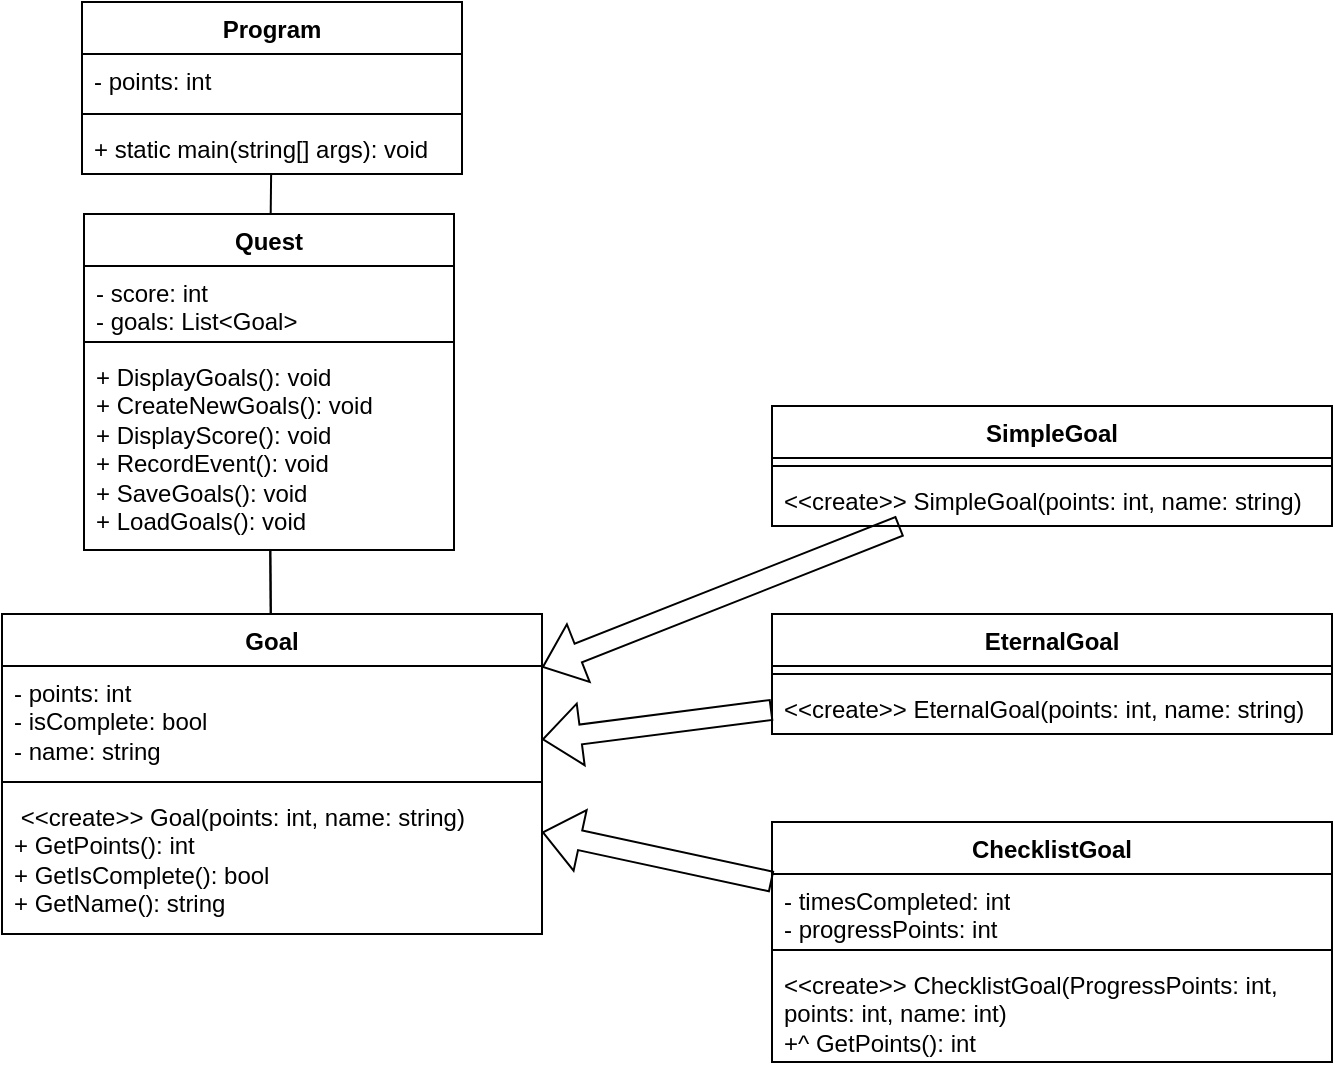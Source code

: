 <mxfile version="24.5.5" type="google">
  <diagram name="Page-1" id="n1rNiQ9thlRifEmH6ZNO">
    <mxGraphModel grid="1" page="1" gridSize="10" guides="1" tooltips="1" connect="1" arrows="1" fold="1" pageScale="1" pageWidth="850" pageHeight="1100" math="0" shadow="0">
      <root>
        <mxCell id="0" />
        <mxCell id="1" parent="0" />
        <mxCell id="yyonHUn1wAPgQbhQMGTY-1" value="Program" style="swimlane;fontStyle=1;align=center;verticalAlign=top;childLayout=stackLayout;horizontal=1;startSize=26;horizontalStack=0;resizeParent=1;resizeParentMax=0;resizeLast=0;collapsible=1;marginBottom=0;whiteSpace=wrap;html=1;" vertex="1" parent="1">
          <mxGeometry x="115" y="34" width="190" height="86" as="geometry" />
        </mxCell>
        <mxCell id="yyonHUn1wAPgQbhQMGTY-2" value="- points: int" style="text;strokeColor=none;fillColor=none;align=left;verticalAlign=top;spacingLeft=4;spacingRight=4;overflow=hidden;rotatable=0;points=[[0,0.5],[1,0.5]];portConstraint=eastwest;whiteSpace=wrap;html=1;" vertex="1" parent="yyonHUn1wAPgQbhQMGTY-1">
          <mxGeometry y="26" width="190" height="26" as="geometry" />
        </mxCell>
        <mxCell id="yyonHUn1wAPgQbhQMGTY-3" value="" style="line;strokeWidth=1;fillColor=none;align=left;verticalAlign=middle;spacingTop=-1;spacingLeft=3;spacingRight=3;rotatable=0;labelPosition=right;points=[];portConstraint=eastwest;strokeColor=inherit;" vertex="1" parent="yyonHUn1wAPgQbhQMGTY-1">
          <mxGeometry y="52" width="190" height="8" as="geometry" />
        </mxCell>
        <mxCell id="yyonHUn1wAPgQbhQMGTY-4" value="+ static main(string[] args): void" style="text;strokeColor=none;fillColor=none;align=left;verticalAlign=top;spacingLeft=4;spacingRight=4;overflow=hidden;rotatable=0;points=[[0,0.5],[1,0.5]];portConstraint=eastwest;whiteSpace=wrap;html=1;" vertex="1" parent="yyonHUn1wAPgQbhQMGTY-1">
          <mxGeometry y="60" width="190" height="26" as="geometry" />
        </mxCell>
        <mxCell id="yyonHUn1wAPgQbhQMGTY-5" value="Goal" style="swimlane;fontStyle=1;align=center;verticalAlign=top;childLayout=stackLayout;horizontal=1;startSize=26;horizontalStack=0;resizeParent=1;resizeParentMax=0;resizeLast=0;collapsible=1;marginBottom=0;whiteSpace=wrap;html=1;" vertex="1" parent="1">
          <mxGeometry x="75" y="340" width="270" height="160" as="geometry" />
        </mxCell>
        <mxCell id="yyonHUn1wAPgQbhQMGTY-6" value="- points: int&lt;div&gt;- isComplete: bool&lt;/div&gt;&lt;div&gt;- name: string&lt;/div&gt;&lt;div&gt;&lt;br&gt;&lt;/div&gt;" style="text;strokeColor=none;fillColor=none;align=left;verticalAlign=top;spacingLeft=4;spacingRight=4;overflow=hidden;rotatable=0;points=[[0,0.5],[1,0.5]];portConstraint=eastwest;whiteSpace=wrap;html=1;" vertex="1" parent="yyonHUn1wAPgQbhQMGTY-5">
          <mxGeometry y="26" width="270" height="54" as="geometry" />
        </mxCell>
        <mxCell id="yyonHUn1wAPgQbhQMGTY-7" value="" style="line;strokeWidth=1;fillColor=none;align=left;verticalAlign=middle;spacingTop=-1;spacingLeft=3;spacingRight=3;rotatable=0;labelPosition=right;points=[];portConstraint=eastwest;strokeColor=inherit;" vertex="1" parent="yyonHUn1wAPgQbhQMGTY-5">
          <mxGeometry y="80" width="270" height="8" as="geometry" />
        </mxCell>
        <mxCell id="yyonHUn1wAPgQbhQMGTY-8" value="&lt;div&gt;&lt;span style=&quot;background-color: initial;&quot;&gt;&amp;nbsp;&amp;lt;&amp;lt;create&amp;gt;&amp;gt; Goal(points: int, name: string)&lt;/span&gt;&lt;/div&gt;&lt;div&gt;&lt;span style=&quot;background-color: initial;&quot;&gt;+ GetPoints(): int&lt;/span&gt;&lt;/div&gt;&lt;div&gt;&lt;span style=&quot;background-color: initial;&quot;&gt;+ GetIsComplete(): bool&lt;/span&gt;&lt;/div&gt;&lt;div&gt;&lt;span style=&quot;background-color: initial;&quot;&gt;+ GetName(): string&lt;/span&gt;&lt;/div&gt;" style="text;strokeColor=none;fillColor=none;align=left;verticalAlign=top;spacingLeft=4;spacingRight=4;overflow=hidden;rotatable=0;points=[[0,0.5],[1,0.5]];portConstraint=eastwest;whiteSpace=wrap;html=1;" vertex="1" parent="yyonHUn1wAPgQbhQMGTY-5">
          <mxGeometry y="88" width="270" height="72" as="geometry" />
        </mxCell>
        <mxCell id="yyonHUn1wAPgQbhQMGTY-9" value="SimpleGoal" style="swimlane;fontStyle=1;align=center;verticalAlign=top;childLayout=stackLayout;horizontal=1;startSize=26;horizontalStack=0;resizeParent=1;resizeParentMax=0;resizeLast=0;collapsible=1;marginBottom=0;whiteSpace=wrap;html=1;" vertex="1" parent="1">
          <mxGeometry x="460" y="236" width="280" height="60" as="geometry" />
        </mxCell>
        <mxCell id="yyonHUn1wAPgQbhQMGTY-11" value="" style="line;strokeWidth=1;fillColor=none;align=left;verticalAlign=middle;spacingTop=-1;spacingLeft=3;spacingRight=3;rotatable=0;labelPosition=right;points=[];portConstraint=eastwest;strokeColor=inherit;" vertex="1" parent="yyonHUn1wAPgQbhQMGTY-9">
          <mxGeometry y="26" width="280" height="8" as="geometry" />
        </mxCell>
        <mxCell id="yyonHUn1wAPgQbhQMGTY-12" value="&amp;lt;&amp;lt;create&amp;gt;&amp;gt; SimpleGoal(points: int, name: string&lt;span style=&quot;background-color: initial;&quot;&gt;)&lt;/span&gt;" style="text;strokeColor=none;fillColor=none;align=left;verticalAlign=top;spacingLeft=4;spacingRight=4;overflow=hidden;rotatable=0;points=[[0,0.5],[1,0.5]];portConstraint=eastwest;whiteSpace=wrap;html=1;" vertex="1" parent="yyonHUn1wAPgQbhQMGTY-9">
          <mxGeometry y="34" width="280" height="26" as="geometry" />
        </mxCell>
        <mxCell id="yyonHUn1wAPgQbhQMGTY-13" value="EternalGoal" style="swimlane;fontStyle=1;align=center;verticalAlign=top;childLayout=stackLayout;horizontal=1;startSize=26;horizontalStack=0;resizeParent=1;resizeParentMax=0;resizeLast=0;collapsible=1;marginBottom=0;whiteSpace=wrap;html=1;" vertex="1" parent="1">
          <mxGeometry x="460" y="340" width="280" height="60" as="geometry" />
        </mxCell>
        <mxCell id="yyonHUn1wAPgQbhQMGTY-15" value="" style="line;strokeWidth=1;fillColor=none;align=left;verticalAlign=middle;spacingTop=-1;spacingLeft=3;spacingRight=3;rotatable=0;labelPosition=right;points=[];portConstraint=eastwest;strokeColor=inherit;" vertex="1" parent="yyonHUn1wAPgQbhQMGTY-13">
          <mxGeometry y="26" width="280" height="8" as="geometry" />
        </mxCell>
        <mxCell id="yyonHUn1wAPgQbhQMGTY-16" value="&amp;lt;&amp;lt;create&amp;gt;&amp;gt; EternalGoal(points: int, name: string)" style="text;strokeColor=none;fillColor=none;align=left;verticalAlign=top;spacingLeft=4;spacingRight=4;overflow=hidden;rotatable=0;points=[[0,0.5],[1,0.5]];portConstraint=eastwest;whiteSpace=wrap;html=1;" vertex="1" parent="yyonHUn1wAPgQbhQMGTY-13">
          <mxGeometry y="34" width="280" height="26" as="geometry" />
        </mxCell>
        <mxCell id="yyonHUn1wAPgQbhQMGTY-17" value="ChecklistGoal" style="swimlane;fontStyle=1;align=center;verticalAlign=top;childLayout=stackLayout;horizontal=1;startSize=26;horizontalStack=0;resizeParent=1;resizeParentMax=0;resizeLast=0;collapsible=1;marginBottom=0;whiteSpace=wrap;html=1;" vertex="1" parent="1">
          <mxGeometry x="460" y="444" width="280" height="120" as="geometry" />
        </mxCell>
        <mxCell id="yyonHUn1wAPgQbhQMGTY-18" value="- timesCompleted: int&lt;div&gt;- progressPoints: int&lt;/div&gt;" style="text;strokeColor=none;fillColor=none;align=left;verticalAlign=top;spacingLeft=4;spacingRight=4;overflow=hidden;rotatable=0;points=[[0,0.5],[1,0.5]];portConstraint=eastwest;whiteSpace=wrap;html=1;" vertex="1" parent="yyonHUn1wAPgQbhQMGTY-17">
          <mxGeometry y="26" width="280" height="34" as="geometry" />
        </mxCell>
        <mxCell id="yyonHUn1wAPgQbhQMGTY-19" value="" style="line;strokeWidth=1;fillColor=none;align=left;verticalAlign=middle;spacingTop=-1;spacingLeft=3;spacingRight=3;rotatable=0;labelPosition=right;points=[];portConstraint=eastwest;strokeColor=inherit;" vertex="1" parent="yyonHUn1wAPgQbhQMGTY-17">
          <mxGeometry y="60" width="280" height="8" as="geometry" />
        </mxCell>
        <mxCell id="yyonHUn1wAPgQbhQMGTY-20" value="&amp;lt;&amp;lt;create&amp;gt;&amp;gt; ChecklistGoal(ProgressPoints: int, points: int, name: int)&lt;div&gt;+^ GetPoints(): int&lt;/div&gt;" style="text;strokeColor=none;fillColor=none;align=left;verticalAlign=top;spacingLeft=4;spacingRight=4;overflow=hidden;rotatable=0;points=[[0,0.5],[1,0.5]];portConstraint=eastwest;whiteSpace=wrap;html=1;" vertex="1" parent="yyonHUn1wAPgQbhQMGTY-17">
          <mxGeometry y="68" width="280" height="52" as="geometry" />
        </mxCell>
        <mxCell id="p7oR9TdBbZVvDcDXICpe-5" value="" style="shape=flexArrow;endArrow=classic;html=1;rounded=0;" edge="1" parent="1" source="yyonHUn1wAPgQbhQMGTY-9" target="yyonHUn1wAPgQbhQMGTY-5">
          <mxGeometry width="50" height="50" relative="1" as="geometry">
            <mxPoint x="410" y="250" as="sourcePoint" />
            <mxPoint x="300" y="274" as="targetPoint" />
          </mxGeometry>
        </mxCell>
        <mxCell id="p7oR9TdBbZVvDcDXICpe-6" value="" style="shape=flexArrow;endArrow=classic;html=1;rounded=0;" edge="1" parent="1" source="yyonHUn1wAPgQbhQMGTY-13" target="yyonHUn1wAPgQbhQMGTY-5">
          <mxGeometry width="50" height="50" relative="1" as="geometry">
            <mxPoint x="330" y="476" as="sourcePoint" />
            <mxPoint x="380" y="426" as="targetPoint" />
          </mxGeometry>
        </mxCell>
        <mxCell id="p7oR9TdBbZVvDcDXICpe-7" value="" style="shape=flexArrow;endArrow=classic;html=1;rounded=0;" edge="1" parent="1" source="yyonHUn1wAPgQbhQMGTY-17" target="yyonHUn1wAPgQbhQMGTY-5">
          <mxGeometry width="50" height="50" relative="1" as="geometry">
            <mxPoint x="300" y="520" as="sourcePoint" />
            <mxPoint x="350" y="470" as="targetPoint" />
          </mxGeometry>
        </mxCell>
        <mxCell id="p7oR9TdBbZVvDcDXICpe-8" value="" style="endArrow=none;html=1;rounded=0;" edge="1" parent="1" source="yyonHUn1wAPgQbhQMGTY-5" target="yyonHUn1wAPgQbhQMGTY-21">
          <mxGeometry width="50" height="50" relative="1" as="geometry">
            <mxPoint x="185" y="330" as="sourcePoint" />
            <mxPoint x="240" y="250" as="targetPoint" />
          </mxGeometry>
        </mxCell>
        <mxCell id="yyonHUn1wAPgQbhQMGTY-21" value="Quest" style="swimlane;fontStyle=1;align=center;verticalAlign=top;childLayout=stackLayout;horizontal=1;startSize=26;horizontalStack=0;resizeParent=1;resizeParentMax=0;resizeLast=0;collapsible=1;marginBottom=0;whiteSpace=wrap;html=1;" vertex="1" parent="1">
          <mxGeometry x="116" y="140" width="185" height="168" as="geometry" />
        </mxCell>
        <mxCell id="yyonHUn1wAPgQbhQMGTY-22" value="- score: int&lt;div&gt;- goals: List&amp;lt;Goal&amp;gt;&lt;/div&gt;" style="text;strokeColor=none;fillColor=none;align=left;verticalAlign=top;spacingLeft=4;spacingRight=4;overflow=hidden;rotatable=0;points=[[0,0.5],[1,0.5]];portConstraint=eastwest;whiteSpace=wrap;html=1;" vertex="1" parent="yyonHUn1wAPgQbhQMGTY-21">
          <mxGeometry y="26" width="185" height="34" as="geometry" />
        </mxCell>
        <mxCell id="yyonHUn1wAPgQbhQMGTY-23" value="" style="line;strokeWidth=1;fillColor=none;align=left;verticalAlign=middle;spacingTop=-1;spacingLeft=3;spacingRight=3;rotatable=0;labelPosition=right;points=[];portConstraint=eastwest;strokeColor=inherit;" vertex="1" parent="yyonHUn1wAPgQbhQMGTY-21">
          <mxGeometry y="60" width="185" height="8" as="geometry" />
        </mxCell>
        <mxCell id="yyonHUn1wAPgQbhQMGTY-24" value="+ DisplayGoals(): void&lt;div&gt;+ CreateNewGoals(): void&lt;/div&gt;&lt;div&gt;+ DisplayScore(): void&lt;/div&gt;&lt;div&gt;+ RecordEvent(): void&lt;/div&gt;&lt;div&gt;+ SaveGoals(): void&lt;/div&gt;&lt;div&gt;+ LoadGoals(): void&lt;/div&gt;" style="text;strokeColor=none;fillColor=none;align=left;verticalAlign=top;spacingLeft=4;spacingRight=4;overflow=hidden;rotatable=0;points=[[0,0.5],[1,0.5]];portConstraint=eastwest;whiteSpace=wrap;html=1;" vertex="1" parent="yyonHUn1wAPgQbhQMGTY-21">
          <mxGeometry y="68" width="185" height="100" as="geometry" />
        </mxCell>
        <mxCell id="yyonHUn1wAPgQbhQMGTY-25" value="" style="endArrow=none;html=1;rounded=0;" edge="1" parent="1" source="yyonHUn1wAPgQbhQMGTY-21" target="yyonHUn1wAPgQbhQMGTY-1">
          <mxGeometry width="50" height="50" relative="1" as="geometry">
            <mxPoint x="220" y="350" as="sourcePoint" />
            <mxPoint x="220" y="319" as="targetPoint" />
          </mxGeometry>
        </mxCell>
        <mxCell id="p7oR9TdBbZVvDcDXICpe-9" value="" style="endArrow=none;html=1;rounded=0;" edge="1" parent="1" source="yyonHUn1wAPgQbhQMGTY-5" target="yyonHUn1wAPgQbhQMGTY-21">
          <mxGeometry width="50" height="50" relative="1" as="geometry">
            <mxPoint x="345" y="290" as="sourcePoint" />
            <mxPoint x="395" y="240" as="targetPoint" />
          </mxGeometry>
        </mxCell>
      </root>
    </mxGraphModel>
  </diagram>
</mxfile>
